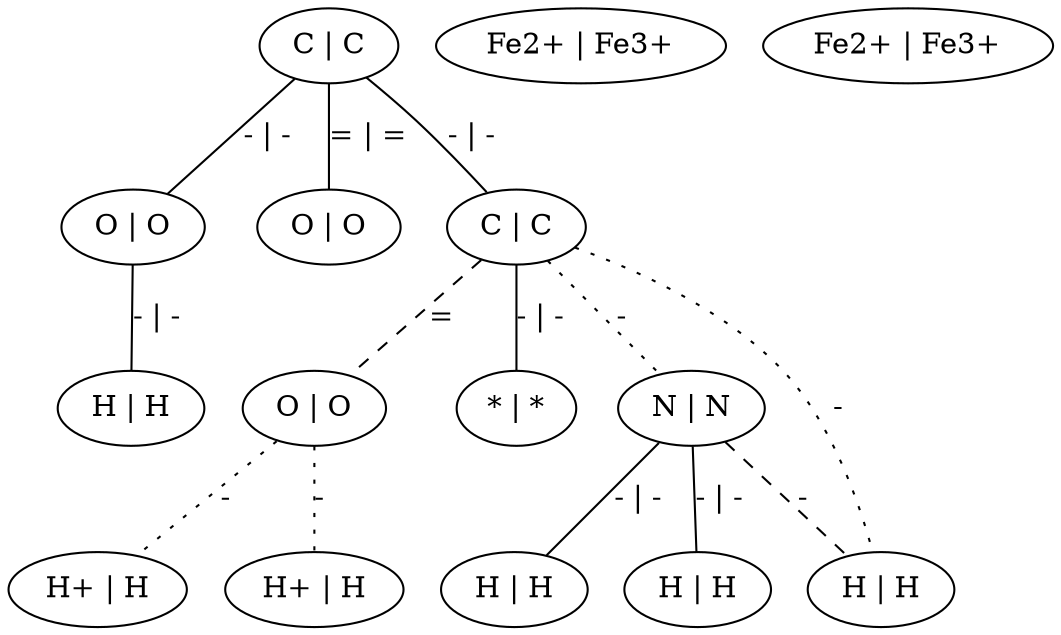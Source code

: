 graph G {
	0 [ label="C | C" ]
	1 [ label="O | O" ]
	2 [ label="H | H" ]
	3 [ label="O | O" ]
	4 [ label="C | C" ]
	5 [ label="O | O" ]
	6 [ label="* | *" ]
	7 [ label="Fe2+ | Fe3+" ]
	8 [ label="Fe2+ | Fe3+" ]
	9 [ label="N | N" ]
	10 [ label="H | H" ]
	11 [ label="H | H" ]
	12 [ label="H | H" ]
	13 [ label="H+ | H" ]
	14 [ label="H+ | H" ]
	0 -- 1 [ label="- | -" ]
	0 -- 3 [ label="= | =" ]
	0 -- 4 [ label="- | -" ]
	1 -- 2 [ label="- | -" ]
	4 -- 5 [ style=dashed label="=" ]
	4 -- 6 [ label="- | -" ]
	4 -- 9 [ style=dotted label="-" ]
	4 -- 12 [ style=dotted label="-" ]
	5 -- 13 [ style=dotted label="-" ]
	5 -- 14 [ style=dotted label="-" ]
	9 -- 10 [ label="- | -" ]
	9 -- 11 [ label="- | -" ]
	9 -- 12 [ style=dashed label="-" ]
}
